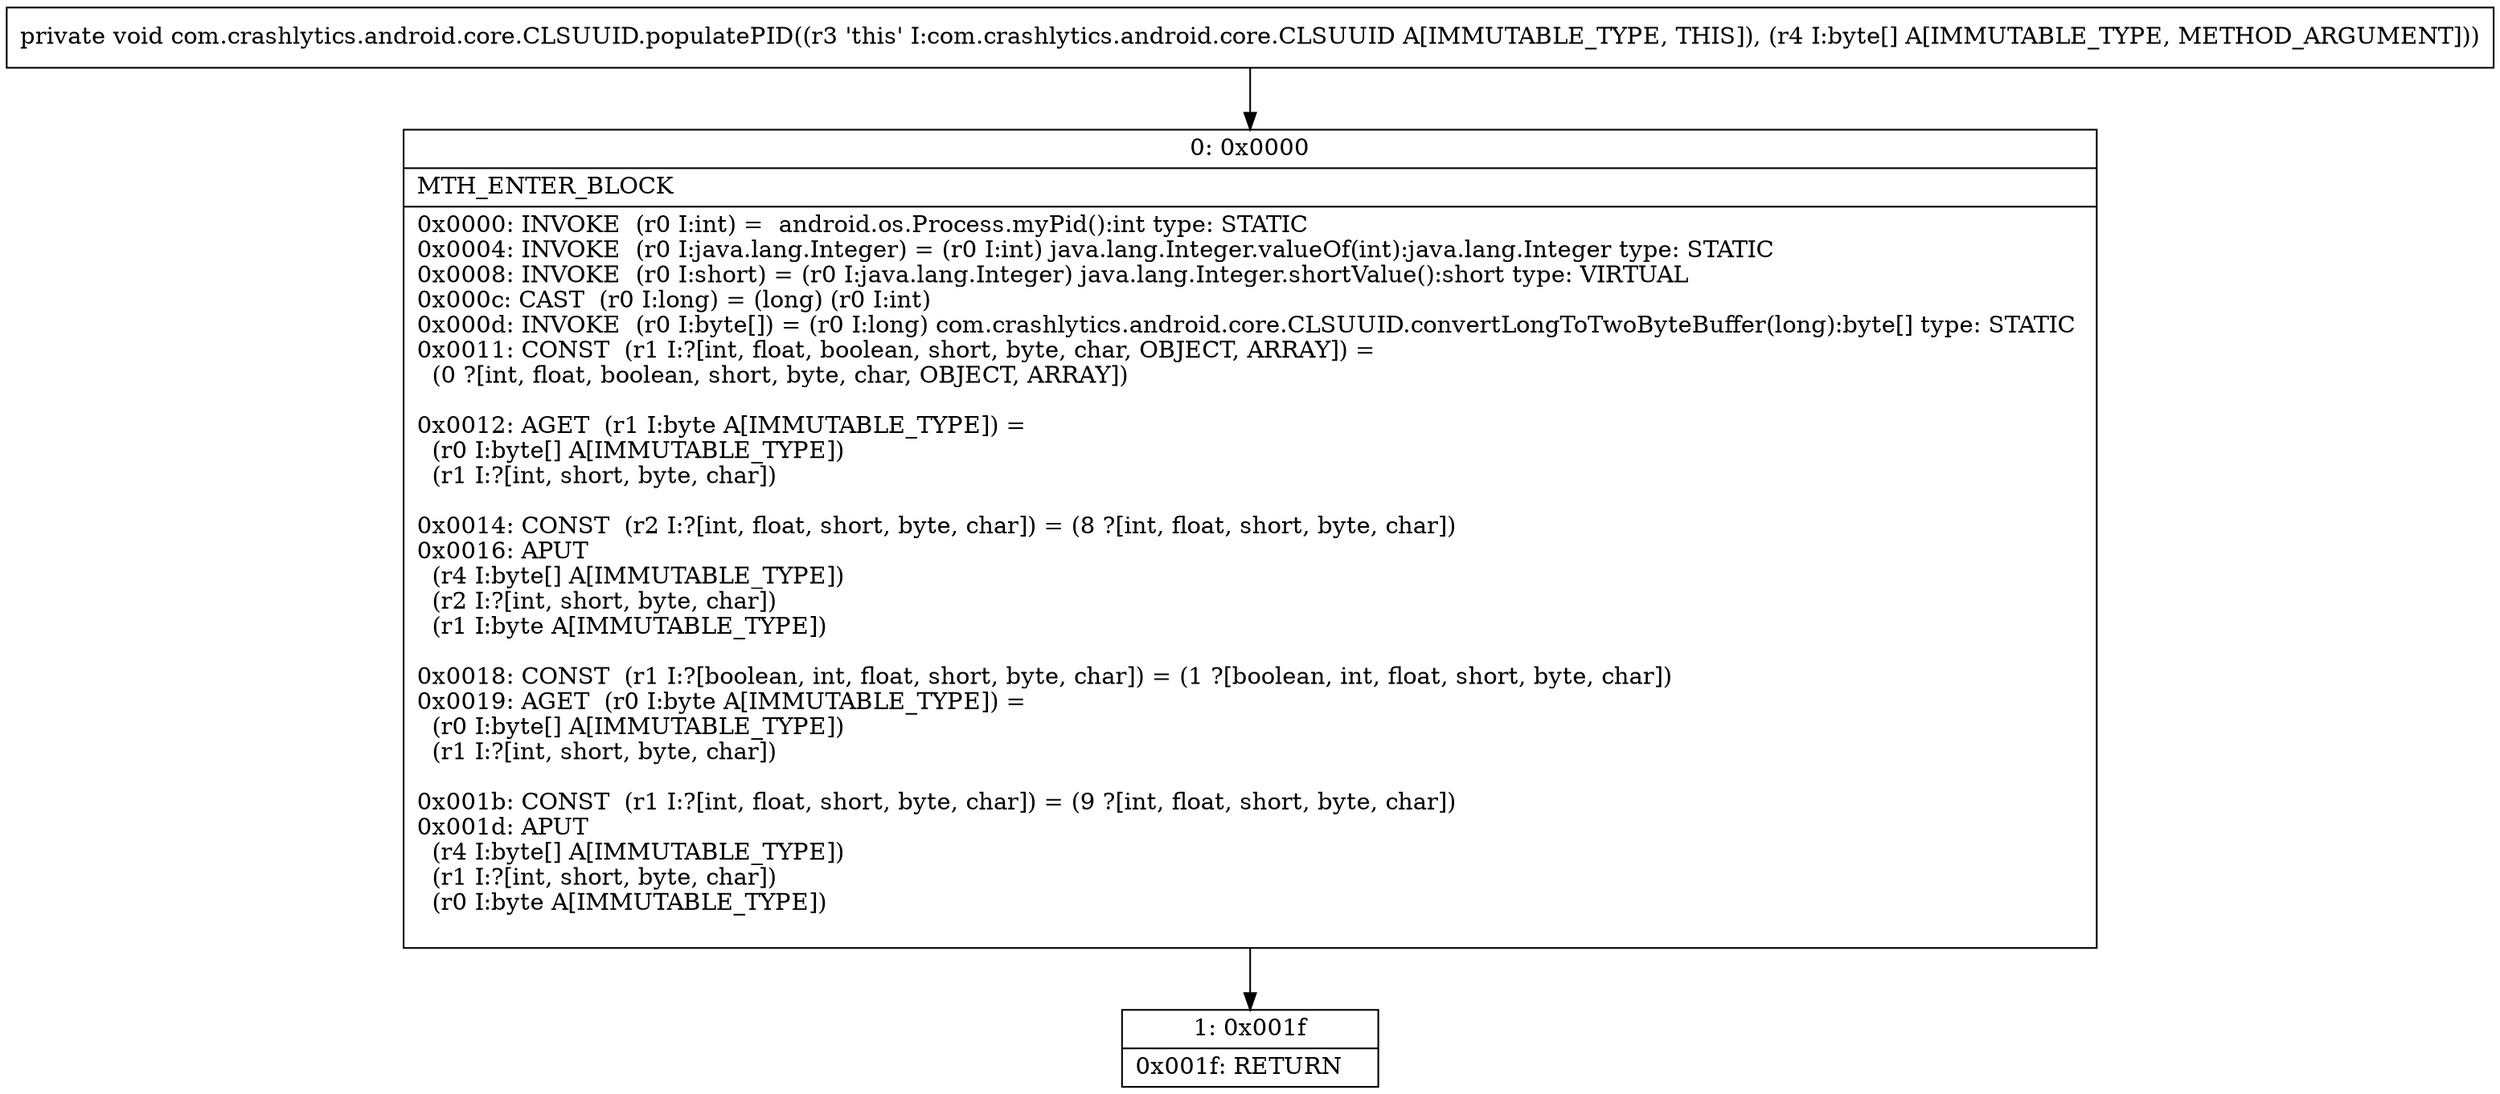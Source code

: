 digraph "CFG forcom.crashlytics.android.core.CLSUUID.populatePID([B)V" {
Node_0 [shape=record,label="{0\:\ 0x0000|MTH_ENTER_BLOCK\l|0x0000: INVOKE  (r0 I:int) =  android.os.Process.myPid():int type: STATIC \l0x0004: INVOKE  (r0 I:java.lang.Integer) = (r0 I:int) java.lang.Integer.valueOf(int):java.lang.Integer type: STATIC \l0x0008: INVOKE  (r0 I:short) = (r0 I:java.lang.Integer) java.lang.Integer.shortValue():short type: VIRTUAL \l0x000c: CAST  (r0 I:long) = (long) (r0 I:int) \l0x000d: INVOKE  (r0 I:byte[]) = (r0 I:long) com.crashlytics.android.core.CLSUUID.convertLongToTwoByteBuffer(long):byte[] type: STATIC \l0x0011: CONST  (r1 I:?[int, float, boolean, short, byte, char, OBJECT, ARRAY]) = \l  (0 ?[int, float, boolean, short, byte, char, OBJECT, ARRAY])\l \l0x0012: AGET  (r1 I:byte A[IMMUTABLE_TYPE]) = \l  (r0 I:byte[] A[IMMUTABLE_TYPE])\l  (r1 I:?[int, short, byte, char])\l \l0x0014: CONST  (r2 I:?[int, float, short, byte, char]) = (8 ?[int, float, short, byte, char]) \l0x0016: APUT  \l  (r4 I:byte[] A[IMMUTABLE_TYPE])\l  (r2 I:?[int, short, byte, char])\l  (r1 I:byte A[IMMUTABLE_TYPE])\l \l0x0018: CONST  (r1 I:?[boolean, int, float, short, byte, char]) = (1 ?[boolean, int, float, short, byte, char]) \l0x0019: AGET  (r0 I:byte A[IMMUTABLE_TYPE]) = \l  (r0 I:byte[] A[IMMUTABLE_TYPE])\l  (r1 I:?[int, short, byte, char])\l \l0x001b: CONST  (r1 I:?[int, float, short, byte, char]) = (9 ?[int, float, short, byte, char]) \l0x001d: APUT  \l  (r4 I:byte[] A[IMMUTABLE_TYPE])\l  (r1 I:?[int, short, byte, char])\l  (r0 I:byte A[IMMUTABLE_TYPE])\l \l}"];
Node_1 [shape=record,label="{1\:\ 0x001f|0x001f: RETURN   \l}"];
MethodNode[shape=record,label="{private void com.crashlytics.android.core.CLSUUID.populatePID((r3 'this' I:com.crashlytics.android.core.CLSUUID A[IMMUTABLE_TYPE, THIS]), (r4 I:byte[] A[IMMUTABLE_TYPE, METHOD_ARGUMENT])) }"];
MethodNode -> Node_0;
Node_0 -> Node_1;
}

